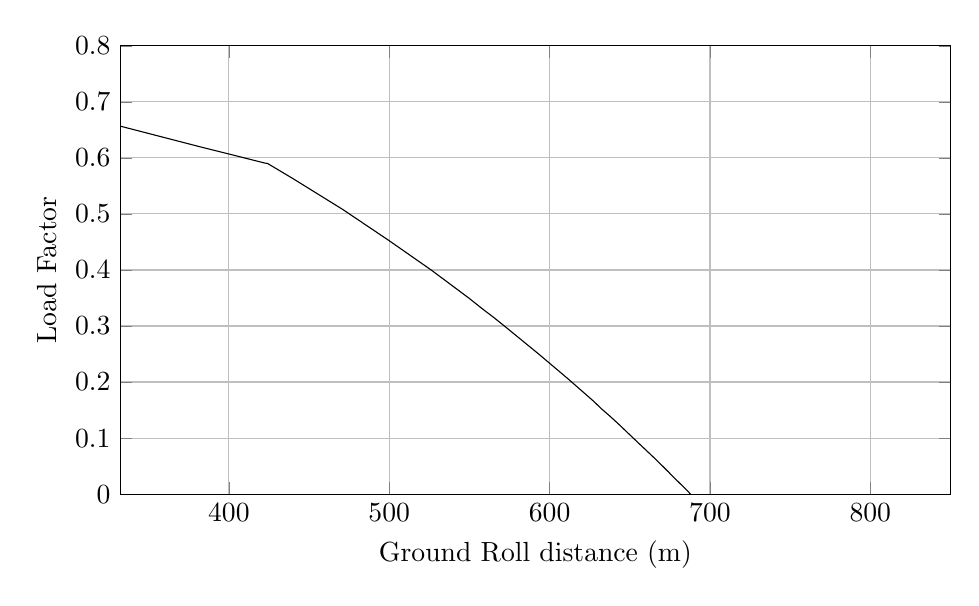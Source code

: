 %LoadFactor_vs_GroundDistance
\begin{tikzpicture}

\begin{axis}[
width=\textwidth,
height=0.6\textwidth,
scaled ticks=false, tick label style={/pgf/number format/fixed},
xmin=332.247,
xmax=850,
xtick={400,500,600,700,800,900,1000,1100,1200},
xlabel={Ground Roll distance (m)},
xmajorgrids,
ymin=0.0,
ymax=0.8,
ytick={0,0.1,0.2,0.3,0.4,0.5,0.6,0.7,0.8,0.9,1},
ylabel={Load Factor },
ymajorgrids,
legend style={at={(1.03,0.5)},anchor=west,draw=black,fill=white,legend cell align=left}
]

\addplot [
color=black,
solid
]
table[row sep=crcr]{
274.481	0.699\\
281.742	0.694\\
333.14	0.656\\
383.099	0.619\\
392.92	0.612\\
402.684	0.605\\
412.392	0.598\\
422.043	0.591\\
423.967	0.59\\
424.121	0.59\\
424.196	0.59\\
424.239	0.59\\
424.268	0.59\\
424.282	0.59\\
424.296	0.59\\
424.302	0.59\\
424.305	0.59\\
424.306	0.59\\
424.306	0.59\\
424.307	0.59\\
424.31	0.59\\
424.346	0.59\\
424.702	0.589\\
428.251	0.583\\
439.962	0.563\\
470.985	0.508\\
500.083	0.452\\
526.121	0.4\\
549.581	0.35\\
557.92	0.331\\
565.743	0.314\\
572.665	0.298\\
593.192	0.25\\
611.393	0.206\\
627.365	0.166\\
632.441	0.152\\
637.294	0.14\\
643.019	0.125\\
655.483	0.091\\
665.864	0.063\\
674.348	0.039\\
675.992	0.034\\
677.394	0.03\\
683.109	0.014\\
686.669	0.004\\
687.433	0.001\\
687.719	4.675E-4\\
687.848	9.142E-5\\
687.878	3.812E-6\\
687.879	1.699E-32\\
};
\end{axis}
\end{tikzpicture}%
